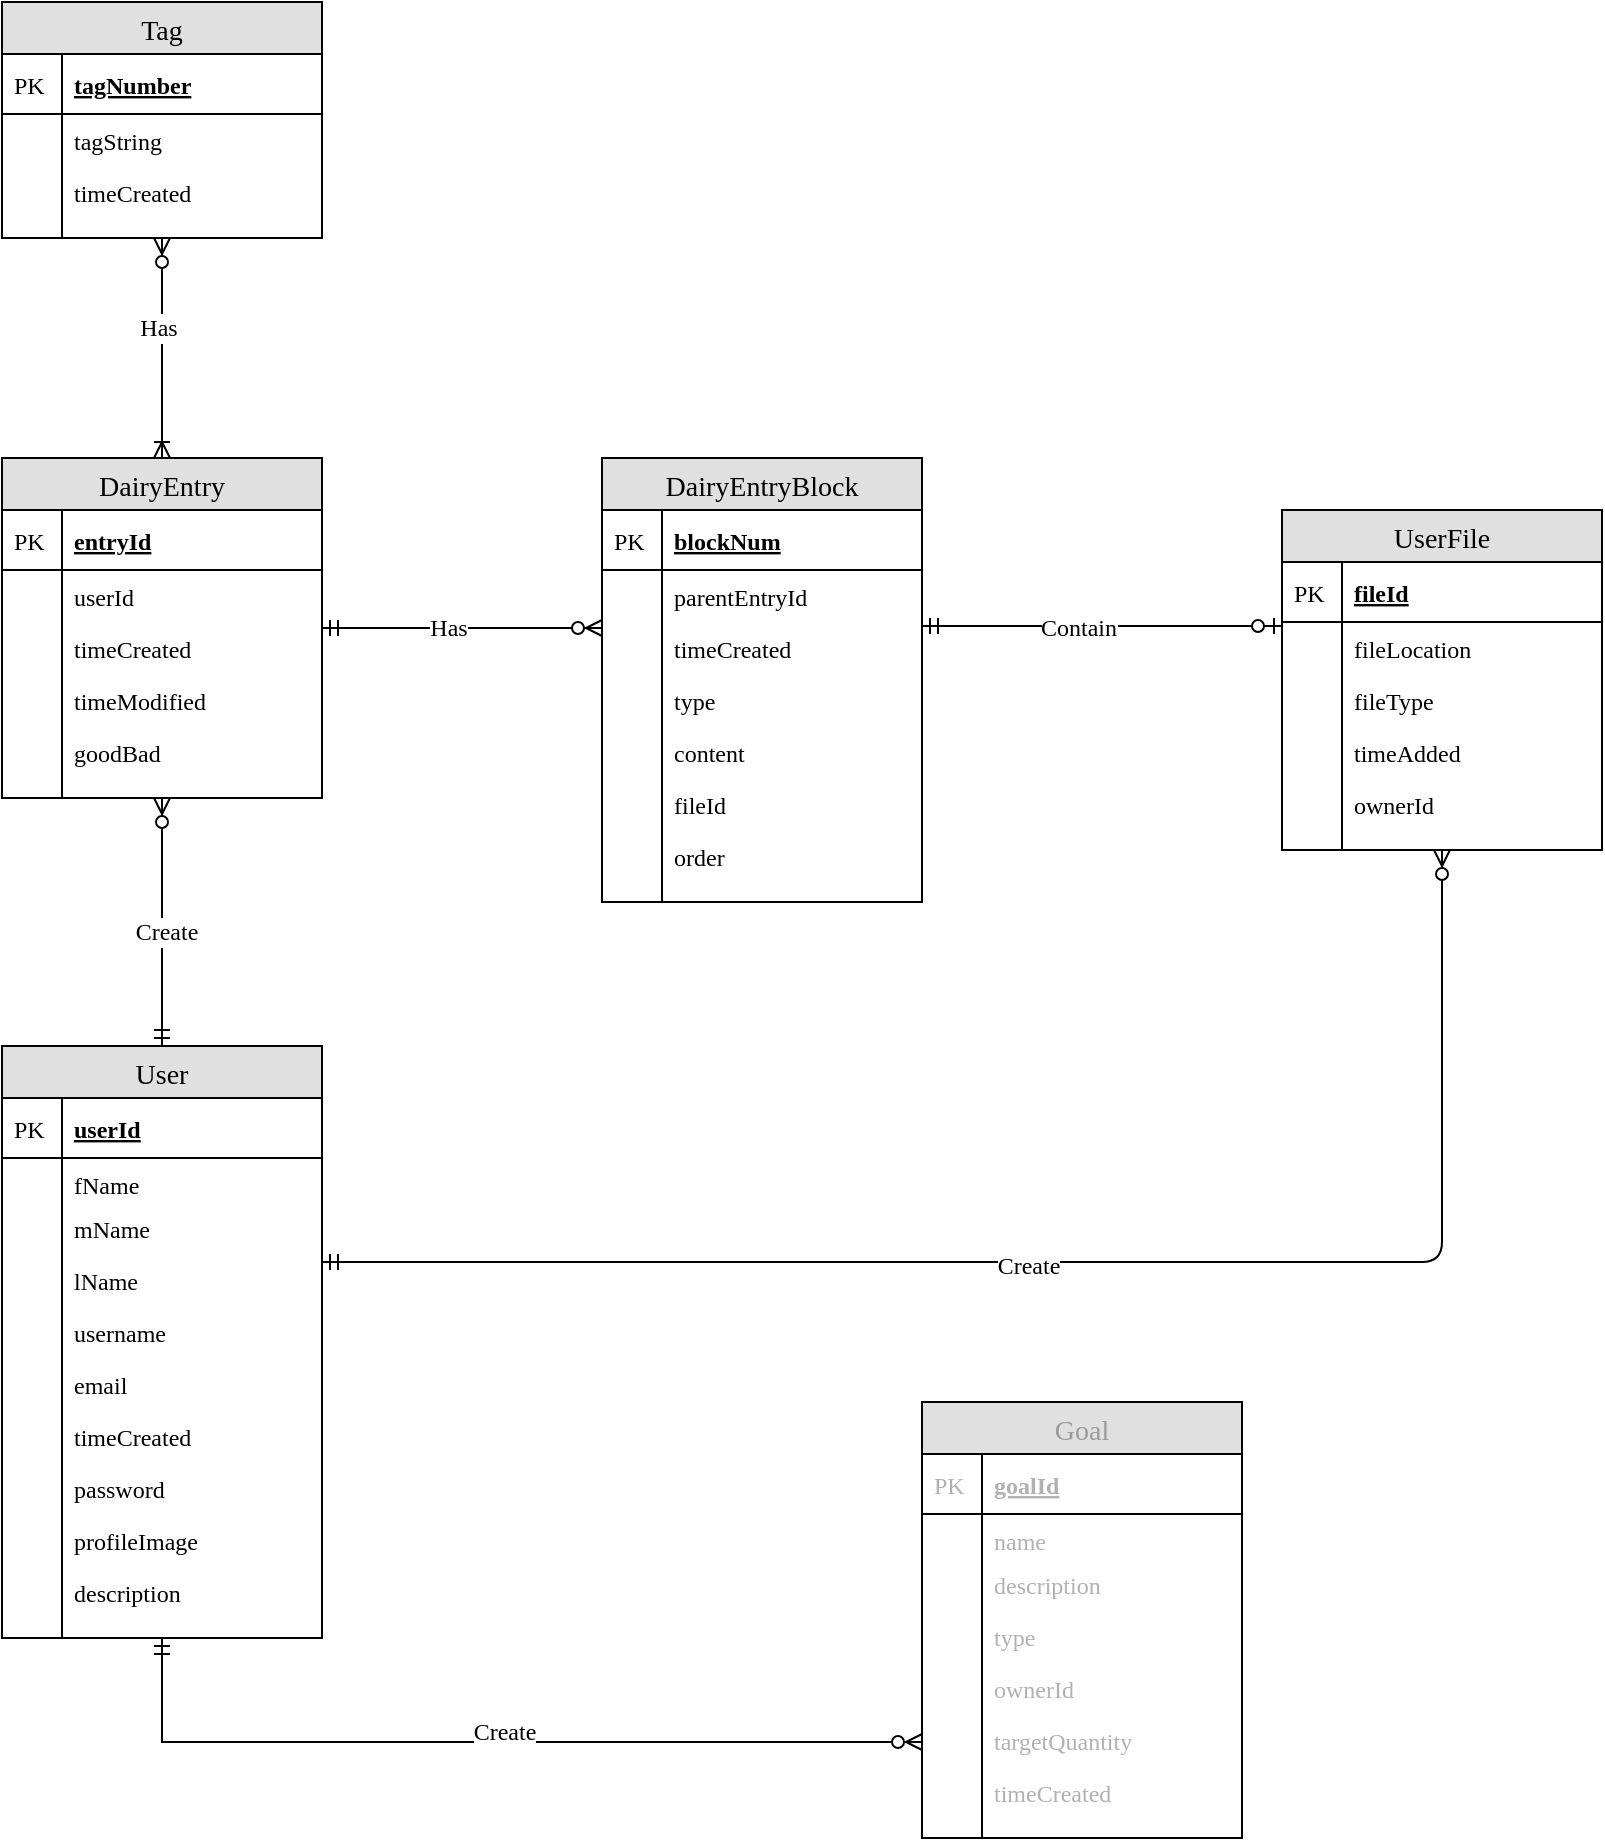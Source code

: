 <mxfile version="12.6.7" type="onedrive"><diagram id="XxHrKRsh5q3T4pMCnJu1" name="Page-1"><mxGraphModel dx="1422" dy="790" grid="1" gridSize="10" guides="1" tooltips="1" connect="1" arrows="1" fold="1" page="1" pageScale="1" pageWidth="850" pageHeight="1100" math="0" shadow="0" extFonts="Roboto Mono^https://fonts.googleapis.com/css?family=Roboto+Mono"><root><mxCell id="0"/><mxCell id="1" parent="0"/><mxCell id="LKat0oh9A8uBCTkinZnb-1" value="DairyEntryBlock" style="swimlane;fontStyle=0;childLayout=stackLayout;horizontal=1;startSize=26;fillColor=#e0e0e0;horizontalStack=0;resizeParent=1;resizeParentMax=0;resizeLast=0;collapsible=1;marginBottom=0;swimlaneFillColor=#ffffff;align=center;fontSize=14;fontFamily=Roboto Mono;" parent="1" vertex="1"><mxGeometry x="600" y="278" width="160" height="222" as="geometry"/></mxCell><mxCell id="LKat0oh9A8uBCTkinZnb-2" value="blockNum" style="shape=partialRectangle;top=0;left=0;right=0;bottom=1;align=left;verticalAlign=middle;fillColor=none;spacingLeft=34;spacingRight=4;overflow=hidden;rotatable=0;points=[[0,0.5],[1,0.5]];portConstraint=eastwest;dropTarget=0;fontStyle=5;fontSize=12;fontFamily=Roboto Mono;" parent="LKat0oh9A8uBCTkinZnb-1" vertex="1"><mxGeometry y="26" width="160" height="30" as="geometry"/></mxCell><mxCell id="LKat0oh9A8uBCTkinZnb-3" value="PK" style="shape=partialRectangle;top=0;left=0;bottom=0;fillColor=none;align=left;verticalAlign=middle;spacingLeft=4;spacingRight=4;overflow=hidden;rotatable=0;points=[];portConstraint=eastwest;part=1;fontSize=12;fontFamily=Roboto Mono;" parent="LKat0oh9A8uBCTkinZnb-2" vertex="1" connectable="0"><mxGeometry width="30" height="30" as="geometry"/></mxCell><mxCell id="LKat0oh9A8uBCTkinZnb-139" value="parentEntryId" style="shape=partialRectangle;top=0;left=0;right=0;bottom=0;align=left;verticalAlign=top;fillColor=none;spacingLeft=34;spacingRight=4;overflow=hidden;rotatable=0;points=[[0,0.5],[1,0.5]];portConstraint=eastwest;dropTarget=0;fontSize=12;fontFamily=Roboto Mono;" parent="LKat0oh9A8uBCTkinZnb-1" vertex="1"><mxGeometry y="56" width="160" height="26" as="geometry"/></mxCell><mxCell id="LKat0oh9A8uBCTkinZnb-140" value="" style="shape=partialRectangle;top=0;left=0;bottom=0;fillColor=none;align=left;verticalAlign=top;spacingLeft=4;spacingRight=4;overflow=hidden;rotatable=0;points=[];portConstraint=eastwest;part=1;fontSize=12;fontFamily=Roboto Mono;" parent="LKat0oh9A8uBCTkinZnb-139" vertex="1" connectable="0"><mxGeometry width="30" height="26" as="geometry"/></mxCell><mxCell id="LKat0oh9A8uBCTkinZnb-6" value="timeCreated" style="shape=partialRectangle;top=0;left=0;right=0;bottom=0;align=left;verticalAlign=top;fillColor=none;spacingLeft=34;spacingRight=4;overflow=hidden;rotatable=0;points=[[0,0.5],[1,0.5]];portConstraint=eastwest;dropTarget=0;fontSize=12;fontFamily=Roboto Mono;" parent="LKat0oh9A8uBCTkinZnb-1" vertex="1"><mxGeometry y="82" width="160" height="26" as="geometry"/></mxCell><mxCell id="LKat0oh9A8uBCTkinZnb-7" value="" style="shape=partialRectangle;top=0;left=0;bottom=0;fillColor=none;align=left;verticalAlign=top;spacingLeft=4;spacingRight=4;overflow=hidden;rotatable=0;points=[];portConstraint=eastwest;part=1;fontSize=12;fontFamily=Roboto Mono;" parent="LKat0oh9A8uBCTkinZnb-6" vertex="1" connectable="0"><mxGeometry width="30" height="26" as="geometry"/></mxCell><mxCell id="LKat0oh9A8uBCTkinZnb-8" value="type" style="shape=partialRectangle;top=0;left=0;right=0;bottom=0;align=left;verticalAlign=top;fillColor=none;spacingLeft=34;spacingRight=4;overflow=hidden;rotatable=0;points=[[0,0.5],[1,0.5]];portConstraint=eastwest;dropTarget=0;fontSize=12;fontFamily=Roboto Mono;" parent="LKat0oh9A8uBCTkinZnb-1" vertex="1"><mxGeometry y="108" width="160" height="26" as="geometry"/></mxCell><mxCell id="LKat0oh9A8uBCTkinZnb-9" value="" style="shape=partialRectangle;top=0;left=0;bottom=0;fillColor=none;align=left;verticalAlign=top;spacingLeft=4;spacingRight=4;overflow=hidden;rotatable=0;points=[];portConstraint=eastwest;part=1;fontSize=12;fontFamily=Roboto Mono;" parent="LKat0oh9A8uBCTkinZnb-8" vertex="1" connectable="0"><mxGeometry width="30" height="26" as="geometry"/></mxCell><mxCell id="LKat0oh9A8uBCTkinZnb-12" value="content" style="shape=partialRectangle;top=0;left=0;right=0;bottom=0;align=left;verticalAlign=top;fillColor=none;spacingLeft=34;spacingRight=4;overflow=hidden;rotatable=0;points=[[0,0.5],[1,0.5]];portConstraint=eastwest;dropTarget=0;fontSize=12;fontFamily=Roboto Mono;" parent="LKat0oh9A8uBCTkinZnb-1" vertex="1"><mxGeometry y="134" width="160" height="26" as="geometry"/></mxCell><mxCell id="LKat0oh9A8uBCTkinZnb-13" value="" style="shape=partialRectangle;top=0;left=0;bottom=0;fillColor=none;align=left;verticalAlign=top;spacingLeft=4;spacingRight=4;overflow=hidden;rotatable=0;points=[];portConstraint=eastwest;part=1;fontSize=12;fontFamily=Roboto Mono;" parent="LKat0oh9A8uBCTkinZnb-12" vertex="1" connectable="0"><mxGeometry width="30" height="26" as="geometry"/></mxCell><mxCell id="LKat0oh9A8uBCTkinZnb-141" value="fileId" style="shape=partialRectangle;top=0;left=0;right=0;bottom=0;align=left;verticalAlign=top;fillColor=none;spacingLeft=34;spacingRight=4;overflow=hidden;rotatable=0;points=[[0,0.5],[1,0.5]];portConstraint=eastwest;dropTarget=0;fontSize=12;fontFamily=Roboto Mono;" parent="LKat0oh9A8uBCTkinZnb-1" vertex="1"><mxGeometry y="160" width="160" height="26" as="geometry"/></mxCell><mxCell id="LKat0oh9A8uBCTkinZnb-142" value="" style="shape=partialRectangle;top=0;left=0;bottom=0;fillColor=none;align=left;verticalAlign=top;spacingLeft=4;spacingRight=4;overflow=hidden;rotatable=0;points=[];portConstraint=eastwest;part=1;fontSize=12;fontFamily=Roboto Mono;" parent="LKat0oh9A8uBCTkinZnb-141" vertex="1" connectable="0"><mxGeometry width="30" height="26" as="geometry"/></mxCell><mxCell id="LKat0oh9A8uBCTkinZnb-35" value="order" style="shape=partialRectangle;top=0;left=0;right=0;bottom=0;align=left;verticalAlign=top;fillColor=none;spacingLeft=34;spacingRight=4;overflow=hidden;rotatable=0;points=[[0,0.5],[1,0.5]];portConstraint=eastwest;dropTarget=0;fontSize=12;fontFamily=Roboto Mono;" parent="LKat0oh9A8uBCTkinZnb-1" vertex="1"><mxGeometry y="186" width="160" height="26" as="geometry"/></mxCell><mxCell id="LKat0oh9A8uBCTkinZnb-36" value="" style="shape=partialRectangle;top=0;left=0;bottom=0;fillColor=none;align=left;verticalAlign=top;spacingLeft=4;spacingRight=4;overflow=hidden;rotatable=0;points=[];portConstraint=eastwest;part=1;fontSize=12;fontFamily=Roboto Mono;" parent="LKat0oh9A8uBCTkinZnb-35" vertex="1" connectable="0"><mxGeometry width="30" height="26" as="geometry"/></mxCell><mxCell id="LKat0oh9A8uBCTkinZnb-10" value="" style="shape=partialRectangle;top=0;left=0;right=0;bottom=0;align=left;verticalAlign=top;fillColor=none;spacingLeft=34;spacingRight=4;overflow=hidden;rotatable=0;points=[[0,0.5],[1,0.5]];portConstraint=eastwest;dropTarget=0;fontSize=12;fontFamily=Roboto Mono;" parent="LKat0oh9A8uBCTkinZnb-1" vertex="1"><mxGeometry y="212" width="160" height="10" as="geometry"/></mxCell><mxCell id="LKat0oh9A8uBCTkinZnb-11" value="" style="shape=partialRectangle;top=0;left=0;bottom=0;fillColor=none;align=left;verticalAlign=top;spacingLeft=4;spacingRight=4;overflow=hidden;rotatable=0;points=[];portConstraint=eastwest;part=1;fontSize=12;fontFamily=Roboto Mono;" parent="LKat0oh9A8uBCTkinZnb-10" vertex="1" connectable="0"><mxGeometry width="30" height="10" as="geometry"/></mxCell><mxCell id="LKat0oh9A8uBCTkinZnb-60" style="edgeStyle=orthogonalEdgeStyle;rounded=1;orthogonalLoop=1;jettySize=auto;html=1;startArrow=ERzeroToMany;startFill=1;endArrow=ERmandOne;endFill=0;fontFamily=Roboto Mono;" parent="1" source="LKat0oh9A8uBCTkinZnb-1" target="LKat0oh9A8uBCTkinZnb-16" edge="1"><mxGeometry relative="1" as="geometry"><Array as="points"><mxPoint x="570" y="363"/><mxPoint x="570" y="363"/></Array></mxGeometry></mxCell><mxCell id="LKat0oh9A8uBCTkinZnb-92" value="Has" style="text;html=1;align=center;verticalAlign=middle;resizable=0;points=[];labelBackgroundColor=#ffffff;fontFamily=Roboto Mono;" parent="LKat0oh9A8uBCTkinZnb-60" vertex="1" connectable="0"><mxGeometry x="0.108" relative="1" as="geometry"><mxPoint as="offset"/></mxGeometry></mxCell><mxCell id="LKat0oh9A8uBCTkinZnb-16" value="DairyEntry" style="swimlane;fontStyle=0;childLayout=stackLayout;horizontal=1;startSize=26;fillColor=#e0e0e0;horizontalStack=0;resizeParent=1;resizeParentMax=0;resizeLast=0;collapsible=1;marginBottom=0;swimlaneFillColor=#ffffff;align=center;fontSize=14;fontFamily=Roboto Mono;" parent="1" vertex="1"><mxGeometry x="300" y="278" width="160" height="170" as="geometry"/></mxCell><mxCell id="LKat0oh9A8uBCTkinZnb-17" value="entryId" style="shape=partialRectangle;top=0;left=0;right=0;bottom=1;align=left;verticalAlign=middle;fillColor=none;spacingLeft=34;spacingRight=4;overflow=hidden;rotatable=0;points=[[0,0.5],[1,0.5]];portConstraint=eastwest;dropTarget=0;fontStyle=5;fontSize=12;fontFamily=Roboto Mono;" parent="LKat0oh9A8uBCTkinZnb-16" vertex="1"><mxGeometry y="26" width="160" height="30" as="geometry"/></mxCell><mxCell id="LKat0oh9A8uBCTkinZnb-18" value="PK" style="shape=partialRectangle;top=0;left=0;bottom=0;fillColor=none;align=left;verticalAlign=middle;spacingLeft=4;spacingRight=4;overflow=hidden;rotatable=0;points=[];portConstraint=eastwest;part=1;fontSize=12;fontFamily=Roboto Mono;" parent="LKat0oh9A8uBCTkinZnb-17" vertex="1" connectable="0"><mxGeometry width="30" height="30" as="geometry"/></mxCell><mxCell id="LKat0oh9A8uBCTkinZnb-19" value="userId" style="shape=partialRectangle;top=0;left=0;right=0;bottom=0;align=left;verticalAlign=top;fillColor=none;spacingLeft=34;spacingRight=4;overflow=hidden;rotatable=0;points=[[0,0.5],[1,0.5]];portConstraint=eastwest;dropTarget=0;fontSize=12;fontFamily=Roboto Mono;" parent="LKat0oh9A8uBCTkinZnb-16" vertex="1"><mxGeometry y="56" width="160" height="26" as="geometry"/></mxCell><mxCell id="LKat0oh9A8uBCTkinZnb-20" value="" style="shape=partialRectangle;top=0;left=0;bottom=0;fillColor=none;align=left;verticalAlign=top;spacingLeft=4;spacingRight=4;overflow=hidden;rotatable=0;points=[];portConstraint=eastwest;part=1;fontSize=12;fontFamily=Roboto Mono;" parent="LKat0oh9A8uBCTkinZnb-19" vertex="1" connectable="0"><mxGeometry width="30" height="26" as="geometry"/></mxCell><mxCell id="LKat0oh9A8uBCTkinZnb-21" value="timeCreated" style="shape=partialRectangle;top=0;left=0;right=0;bottom=0;align=left;verticalAlign=top;fillColor=none;spacingLeft=34;spacingRight=4;overflow=hidden;rotatable=0;points=[[0,0.5],[1,0.5]];portConstraint=eastwest;dropTarget=0;fontSize=12;fontFamily=Roboto Mono;" parent="LKat0oh9A8uBCTkinZnb-16" vertex="1"><mxGeometry y="82" width="160" height="26" as="geometry"/></mxCell><mxCell id="LKat0oh9A8uBCTkinZnb-22" value="" style="shape=partialRectangle;top=0;left=0;bottom=0;fillColor=none;align=left;verticalAlign=top;spacingLeft=4;spacingRight=4;overflow=hidden;rotatable=0;points=[];portConstraint=eastwest;part=1;fontSize=12;fontFamily=Roboto Mono;" parent="LKat0oh9A8uBCTkinZnb-21" vertex="1" connectable="0"><mxGeometry width="30" height="26" as="geometry"/></mxCell><mxCell id="LKat0oh9A8uBCTkinZnb-23" value="timeModified" style="shape=partialRectangle;top=0;left=0;right=0;bottom=0;align=left;verticalAlign=top;fillColor=none;spacingLeft=34;spacingRight=4;overflow=hidden;rotatable=0;points=[[0,0.5],[1,0.5]];portConstraint=eastwest;dropTarget=0;fontSize=12;fontFamily=Roboto Mono;" parent="LKat0oh9A8uBCTkinZnb-16" vertex="1"><mxGeometry y="108" width="160" height="26" as="geometry"/></mxCell><mxCell id="LKat0oh9A8uBCTkinZnb-24" value="" style="shape=partialRectangle;top=0;left=0;bottom=0;fillColor=none;align=left;verticalAlign=top;spacingLeft=4;spacingRight=4;overflow=hidden;rotatable=0;points=[];portConstraint=eastwest;part=1;fontSize=12;fontFamily=Roboto Mono;" parent="LKat0oh9A8uBCTkinZnb-23" vertex="1" connectable="0"><mxGeometry width="30" height="26" as="geometry"/></mxCell><mxCell id="LKat0oh9A8uBCTkinZnb-25" value="goodBad" style="shape=partialRectangle;top=0;left=0;right=0;bottom=0;align=left;verticalAlign=top;fillColor=none;spacingLeft=34;spacingRight=4;overflow=hidden;rotatable=0;points=[[0,0.5],[1,0.5]];portConstraint=eastwest;dropTarget=0;fontSize=12;fontFamily=Roboto Mono;" parent="LKat0oh9A8uBCTkinZnb-16" vertex="1"><mxGeometry y="134" width="160" height="26" as="geometry"/></mxCell><mxCell id="LKat0oh9A8uBCTkinZnb-26" value="" style="shape=partialRectangle;top=0;left=0;bottom=0;fillColor=none;align=left;verticalAlign=top;spacingLeft=4;spacingRight=4;overflow=hidden;rotatable=0;points=[];portConstraint=eastwest;part=1;fontSize=12;fontFamily=Roboto Mono;" parent="LKat0oh9A8uBCTkinZnb-25" vertex="1" connectable="0"><mxGeometry width="30" height="26" as="geometry"/></mxCell><mxCell id="LKat0oh9A8uBCTkinZnb-27" value="" style="shape=partialRectangle;top=0;left=0;right=0;bottom=0;align=left;verticalAlign=top;fillColor=none;spacingLeft=34;spacingRight=4;overflow=hidden;rotatable=0;points=[[0,0.5],[1,0.5]];portConstraint=eastwest;dropTarget=0;fontSize=12;fontFamily=Roboto Mono;" parent="LKat0oh9A8uBCTkinZnb-16" vertex="1"><mxGeometry y="160" width="160" height="10" as="geometry"/></mxCell><mxCell id="LKat0oh9A8uBCTkinZnb-28" value="" style="shape=partialRectangle;top=0;left=0;bottom=0;fillColor=none;align=left;verticalAlign=top;spacingLeft=4;spacingRight=4;overflow=hidden;rotatable=0;points=[];portConstraint=eastwest;part=1;fontSize=12;fontFamily=Roboto Mono;" parent="LKat0oh9A8uBCTkinZnb-27" vertex="1" connectable="0"><mxGeometry width="30" height="10" as="geometry"/></mxCell><mxCell id="LKat0oh9A8uBCTkinZnb-58" style="edgeStyle=orthogonalEdgeStyle;rounded=1;orthogonalLoop=1;jettySize=auto;html=1;endArrow=ERmandOne;endFill=0;startArrow=ERzeroToMany;startFill=1;fontFamily=Roboto Mono;" parent="1" source="LKat0oh9A8uBCTkinZnb-16" target="LKat0oh9A8uBCTkinZnb-37" edge="1"><mxGeometry relative="1" as="geometry"/></mxCell><mxCell id="LKat0oh9A8uBCTkinZnb-59" value="Create" style="text;html=1;align=center;verticalAlign=middle;resizable=0;points=[];labelBackgroundColor=#ffffff;fontFamily=Roboto Mono;" parent="LKat0oh9A8uBCTkinZnb-58" vertex="1" connectable="0"><mxGeometry x="0.078" y="2" relative="1" as="geometry"><mxPoint as="offset"/></mxGeometry></mxCell><mxCell id="_gldyCDWxg505vzz1AsS-24" style="edgeStyle=orthogonalEdgeStyle;rounded=0;orthogonalLoop=1;jettySize=auto;html=1;fontFamily=Roboto Mono;endArrow=ERzeroToMany;endFill=1;startArrow=ERmandOne;startFill=0;textOpacity=30;" edge="1" parent="1" source="LKat0oh9A8uBCTkinZnb-37" target="_gldyCDWxg505vzz1AsS-1"><mxGeometry relative="1" as="geometry"><Array as="points"><mxPoint x="380" y="920"/></Array></mxGeometry></mxCell><mxCell id="_gldyCDWxg505vzz1AsS-25" value="Create" style="text;html=1;align=center;verticalAlign=middle;resizable=0;points=[];labelBackgroundColor=#ffffff;fontFamily=Roboto Mono;" vertex="1" connectable="0" parent="_gldyCDWxg505vzz1AsS-24"><mxGeometry x="0.032" y="5" relative="1" as="geometry"><mxPoint as="offset"/></mxGeometry></mxCell><mxCell id="LKat0oh9A8uBCTkinZnb-37" value="User" style="swimlane;fontStyle=0;childLayout=stackLayout;horizontal=1;startSize=26;fillColor=#e0e0e0;horizontalStack=0;resizeParent=1;resizeParentMax=0;resizeLast=0;collapsible=1;marginBottom=0;swimlaneFillColor=#ffffff;align=center;fontSize=14;fontFamily=Roboto Mono;" parent="1" vertex="1"><mxGeometry x="300" y="572" width="160" height="296" as="geometry"/></mxCell><mxCell id="LKat0oh9A8uBCTkinZnb-38" value="userId" style="shape=partialRectangle;top=0;left=0;right=0;bottom=1;align=left;verticalAlign=middle;fillColor=none;spacingLeft=34;spacingRight=4;overflow=hidden;rotatable=0;points=[[0,0.5],[1,0.5]];portConstraint=eastwest;dropTarget=0;fontStyle=5;fontSize=12;fontFamily=Roboto Mono;" parent="LKat0oh9A8uBCTkinZnb-37" vertex="1"><mxGeometry y="26" width="160" height="30" as="geometry"/></mxCell><mxCell id="LKat0oh9A8uBCTkinZnb-39" value="PK" style="shape=partialRectangle;top=0;left=0;bottom=0;fillColor=none;align=left;verticalAlign=middle;spacingLeft=4;spacingRight=4;overflow=hidden;rotatable=0;points=[];portConstraint=eastwest;part=1;fontSize=12;fontFamily=Roboto Mono;" parent="LKat0oh9A8uBCTkinZnb-38" vertex="1" connectable="0"><mxGeometry width="30" height="30" as="geometry"/></mxCell><mxCell id="LKat0oh9A8uBCTkinZnb-40" value="fName" style="shape=partialRectangle;top=0;left=0;right=0;bottom=0;align=left;verticalAlign=top;fillColor=none;spacingLeft=34;spacingRight=4;overflow=hidden;rotatable=0;points=[[0,0.5],[1,0.5]];portConstraint=eastwest;dropTarget=0;fontSize=12;fontFamily=Roboto Mono;" parent="LKat0oh9A8uBCTkinZnb-37" vertex="1"><mxGeometry y="56" width="160" height="22" as="geometry"/></mxCell><mxCell id="LKat0oh9A8uBCTkinZnb-41" value="" style="shape=partialRectangle;top=0;left=0;bottom=0;fillColor=none;align=left;verticalAlign=top;spacingLeft=4;spacingRight=4;overflow=hidden;rotatable=0;points=[];portConstraint=eastwest;part=1;fontSize=12;fontFamily=Roboto Mono;" parent="LKat0oh9A8uBCTkinZnb-40" vertex="1" connectable="0"><mxGeometry width="30" height="22" as="geometry"/></mxCell><mxCell id="LKat0oh9A8uBCTkinZnb-42" value="mName" style="shape=partialRectangle;top=0;left=0;right=0;bottom=0;align=left;verticalAlign=top;fillColor=none;spacingLeft=34;spacingRight=4;overflow=hidden;rotatable=0;points=[[0,0.5],[1,0.5]];portConstraint=eastwest;dropTarget=0;fontSize=12;fontFamily=Roboto Mono;" parent="LKat0oh9A8uBCTkinZnb-37" vertex="1"><mxGeometry y="78" width="160" height="26" as="geometry"/></mxCell><mxCell id="LKat0oh9A8uBCTkinZnb-43" value="" style="shape=partialRectangle;top=0;left=0;bottom=0;fillColor=none;align=left;verticalAlign=top;spacingLeft=4;spacingRight=4;overflow=hidden;rotatable=0;points=[];portConstraint=eastwest;part=1;fontSize=12;fontFamily=Roboto Mono;" parent="LKat0oh9A8uBCTkinZnb-42" vertex="1" connectable="0"><mxGeometry width="30" height="26" as="geometry"/></mxCell><mxCell id="LKat0oh9A8uBCTkinZnb-44" value="lName" style="shape=partialRectangle;top=0;left=0;right=0;bottom=0;align=left;verticalAlign=top;fillColor=none;spacingLeft=34;spacingRight=4;overflow=hidden;rotatable=0;points=[[0,0.5],[1,0.5]];portConstraint=eastwest;dropTarget=0;fontSize=12;fontFamily=Roboto Mono;" parent="LKat0oh9A8uBCTkinZnb-37" vertex="1"><mxGeometry y="104" width="160" height="26" as="geometry"/></mxCell><mxCell id="LKat0oh9A8uBCTkinZnb-45" value="" style="shape=partialRectangle;top=0;left=0;bottom=0;fillColor=none;align=left;verticalAlign=top;spacingLeft=4;spacingRight=4;overflow=hidden;rotatable=0;points=[];portConstraint=eastwest;part=1;fontSize=12;fontFamily=Roboto Mono;" parent="LKat0oh9A8uBCTkinZnb-44" vertex="1" connectable="0"><mxGeometry width="30" height="26" as="geometry"/></mxCell><mxCell id="LKat0oh9A8uBCTkinZnb-133" value="username" style="shape=partialRectangle;top=0;left=0;right=0;bottom=0;align=left;verticalAlign=top;fillColor=none;spacingLeft=34;spacingRight=4;overflow=hidden;rotatable=0;points=[[0,0.5],[1,0.5]];portConstraint=eastwest;dropTarget=0;fontSize=12;fontFamily=Roboto Mono;" parent="LKat0oh9A8uBCTkinZnb-37" vertex="1"><mxGeometry y="130" width="160" height="26" as="geometry"/></mxCell><mxCell id="LKat0oh9A8uBCTkinZnb-134" value="" style="shape=partialRectangle;top=0;left=0;bottom=0;fillColor=none;align=left;verticalAlign=top;spacingLeft=4;spacingRight=4;overflow=hidden;rotatable=0;points=[];portConstraint=eastwest;part=1;fontSize=12;fontFamily=Roboto Mono;" parent="LKat0oh9A8uBCTkinZnb-133" vertex="1" connectable="0"><mxGeometry width="30" height="26" as="geometry"/></mxCell><mxCell id="LKat0oh9A8uBCTkinZnb-97" value="email" style="shape=partialRectangle;top=0;left=0;right=0;bottom=0;align=left;verticalAlign=top;fillColor=none;spacingLeft=34;spacingRight=4;overflow=hidden;rotatable=0;points=[[0,0.5],[1,0.5]];portConstraint=eastwest;dropTarget=0;fontSize=12;fontFamily=Roboto Mono;" parent="LKat0oh9A8uBCTkinZnb-37" vertex="1"><mxGeometry y="156" width="160" height="26" as="geometry"/></mxCell><mxCell id="LKat0oh9A8uBCTkinZnb-98" value="" style="shape=partialRectangle;top=0;left=0;bottom=0;fillColor=none;align=left;verticalAlign=top;spacingLeft=4;spacingRight=4;overflow=hidden;rotatable=0;points=[];portConstraint=eastwest;part=1;fontSize=12;fontFamily=Roboto Mono;" parent="LKat0oh9A8uBCTkinZnb-97" vertex="1" connectable="0"><mxGeometry width="30" height="26" as="geometry"/></mxCell><mxCell id="LKat0oh9A8uBCTkinZnb-50" value="timeCreated" style="shape=partialRectangle;top=0;left=0;right=0;bottom=0;align=left;verticalAlign=top;fillColor=none;spacingLeft=34;spacingRight=4;overflow=hidden;rotatable=0;points=[[0,0.5],[1,0.5]];portConstraint=eastwest;dropTarget=0;fontSize=12;fontFamily=Roboto Mono;" parent="LKat0oh9A8uBCTkinZnb-37" vertex="1"><mxGeometry y="182" width="160" height="26" as="geometry"/></mxCell><mxCell id="LKat0oh9A8uBCTkinZnb-51" value="" style="shape=partialRectangle;top=0;left=0;bottom=0;fillColor=none;align=left;verticalAlign=top;spacingLeft=4;spacingRight=4;overflow=hidden;rotatable=0;points=[];portConstraint=eastwest;part=1;fontSize=12;fontFamily=Roboto Mono;" parent="LKat0oh9A8uBCTkinZnb-50" vertex="1" connectable="0"><mxGeometry width="30" height="26" as="geometry"/></mxCell><mxCell id="LKat0oh9A8uBCTkinZnb-52" value="password" style="shape=partialRectangle;top=0;left=0;right=0;bottom=0;align=left;verticalAlign=top;fillColor=none;spacingLeft=34;spacingRight=4;overflow=hidden;rotatable=0;points=[[0,0.5],[1,0.5]];portConstraint=eastwest;dropTarget=0;fontSize=12;fontFamily=Roboto Mono;" parent="LKat0oh9A8uBCTkinZnb-37" vertex="1"><mxGeometry y="208" width="160" height="26" as="geometry"/></mxCell><mxCell id="LKat0oh9A8uBCTkinZnb-53" value="" style="shape=partialRectangle;top=0;left=0;bottom=0;fillColor=none;align=left;verticalAlign=top;spacingLeft=4;spacingRight=4;overflow=hidden;rotatable=0;points=[];portConstraint=eastwest;part=1;fontSize=12;fontFamily=Roboto Mono;" parent="LKat0oh9A8uBCTkinZnb-52" vertex="1" connectable="0"><mxGeometry width="30" height="26" as="geometry"/></mxCell><mxCell id="LKat0oh9A8uBCTkinZnb-54" value="profileImage" style="shape=partialRectangle;top=0;left=0;right=0;bottom=0;align=left;verticalAlign=top;fillColor=none;spacingLeft=34;spacingRight=4;overflow=hidden;rotatable=0;points=[[0,0.5],[1,0.5]];portConstraint=eastwest;dropTarget=0;fontSize=12;fontFamily=Roboto Mono;" parent="LKat0oh9A8uBCTkinZnb-37" vertex="1"><mxGeometry y="234" width="160" height="26" as="geometry"/></mxCell><mxCell id="LKat0oh9A8uBCTkinZnb-55" value="" style="shape=partialRectangle;top=0;left=0;bottom=0;fillColor=none;align=left;verticalAlign=top;spacingLeft=4;spacingRight=4;overflow=hidden;rotatable=0;points=[];portConstraint=eastwest;part=1;fontSize=12;fontFamily=Roboto Mono;" parent="LKat0oh9A8uBCTkinZnb-54" vertex="1" connectable="0"><mxGeometry width="30" height="26" as="geometry"/></mxCell><mxCell id="LKat0oh9A8uBCTkinZnb-56" value="description" style="shape=partialRectangle;top=0;left=0;right=0;bottom=0;align=left;verticalAlign=top;fillColor=none;spacingLeft=34;spacingRight=4;overflow=hidden;rotatable=0;points=[[0,0.5],[1,0.5]];portConstraint=eastwest;dropTarget=0;fontSize=12;fontFamily=Roboto Mono;" parent="LKat0oh9A8uBCTkinZnb-37" vertex="1"><mxGeometry y="260" width="160" height="26" as="geometry"/></mxCell><mxCell id="LKat0oh9A8uBCTkinZnb-57" value="" style="shape=partialRectangle;top=0;left=0;bottom=0;fillColor=none;align=left;verticalAlign=top;spacingLeft=4;spacingRight=4;overflow=hidden;rotatable=0;points=[];portConstraint=eastwest;part=1;fontSize=12;fontFamily=Roboto Mono;" parent="LKat0oh9A8uBCTkinZnb-56" vertex="1" connectable="0"><mxGeometry width="30" height="26" as="geometry"/></mxCell><mxCell id="LKat0oh9A8uBCTkinZnb-48" value="" style="shape=partialRectangle;top=0;left=0;right=0;bottom=0;align=left;verticalAlign=top;fillColor=none;spacingLeft=34;spacingRight=4;overflow=hidden;rotatable=0;points=[[0,0.5],[1,0.5]];portConstraint=eastwest;dropTarget=0;fontSize=12;fontFamily=Roboto Mono;" parent="LKat0oh9A8uBCTkinZnb-37" vertex="1"><mxGeometry y="286" width="160" height="10" as="geometry"/></mxCell><mxCell id="LKat0oh9A8uBCTkinZnb-49" value="" style="shape=partialRectangle;top=0;left=0;bottom=0;fillColor=none;align=left;verticalAlign=top;spacingLeft=4;spacingRight=4;overflow=hidden;rotatable=0;points=[];portConstraint=eastwest;part=1;fontSize=12;fontFamily=Roboto Mono;" parent="LKat0oh9A8uBCTkinZnb-48" vertex="1" connectable="0"><mxGeometry width="30" height="10" as="geometry"/></mxCell><mxCell id="LKat0oh9A8uBCTkinZnb-61" value="UserFile" style="swimlane;fontStyle=0;childLayout=stackLayout;horizontal=1;startSize=26;fillColor=#e0e0e0;horizontalStack=0;resizeParent=1;resizeParentMax=0;resizeLast=0;collapsible=1;marginBottom=0;swimlaneFillColor=#ffffff;align=center;fontSize=14;fontFamily=Roboto Mono;" parent="1" vertex="1"><mxGeometry x="940" y="304" width="160" height="170" as="geometry"/></mxCell><mxCell id="LKat0oh9A8uBCTkinZnb-64" value="fileId" style="shape=partialRectangle;top=0;left=0;right=0;bottom=1;align=left;verticalAlign=middle;fillColor=none;spacingLeft=34;spacingRight=4;overflow=hidden;rotatable=0;points=[[0,0.5],[1,0.5]];portConstraint=eastwest;dropTarget=0;fontStyle=5;fontSize=12;fontFamily=Roboto Mono;" parent="LKat0oh9A8uBCTkinZnb-61" vertex="1"><mxGeometry y="26" width="160" height="30" as="geometry"/></mxCell><mxCell id="LKat0oh9A8uBCTkinZnb-65" value="PK" style="shape=partialRectangle;top=0;left=0;bottom=0;fillColor=none;align=left;verticalAlign=middle;spacingLeft=4;spacingRight=4;overflow=hidden;rotatable=0;points=[];portConstraint=eastwest;part=1;fontSize=12;fontFamily=Roboto Mono;" parent="LKat0oh9A8uBCTkinZnb-64" vertex="1" connectable="0"><mxGeometry width="30" height="30" as="geometry"/></mxCell><mxCell id="LKat0oh9A8uBCTkinZnb-66" value="fileLocation" style="shape=partialRectangle;top=0;left=0;right=0;bottom=0;align=left;verticalAlign=top;fillColor=none;spacingLeft=34;spacingRight=4;overflow=hidden;rotatable=0;points=[[0,0.5],[1,0.5]];portConstraint=eastwest;dropTarget=0;fontSize=12;fontFamily=Roboto Mono;" parent="LKat0oh9A8uBCTkinZnb-61" vertex="1"><mxGeometry y="56" width="160" height="26" as="geometry"/></mxCell><mxCell id="LKat0oh9A8uBCTkinZnb-67" value="" style="shape=partialRectangle;top=0;left=0;bottom=0;fillColor=none;align=left;verticalAlign=top;spacingLeft=4;spacingRight=4;overflow=hidden;rotatable=0;points=[];portConstraint=eastwest;part=1;fontSize=12;fontFamily=Roboto Mono;" parent="LKat0oh9A8uBCTkinZnb-66" vertex="1" connectable="0"><mxGeometry width="30" height="26" as="geometry"/></mxCell><mxCell id="LKat0oh9A8uBCTkinZnb-95" value="fileType" style="shape=partialRectangle;top=0;left=0;right=0;bottom=0;align=left;verticalAlign=top;fillColor=none;spacingLeft=34;spacingRight=4;overflow=hidden;rotatable=0;points=[[0,0.5],[1,0.5]];portConstraint=eastwest;dropTarget=0;fontSize=12;fontFamily=Roboto Mono;" parent="LKat0oh9A8uBCTkinZnb-61" vertex="1"><mxGeometry y="82" width="160" height="26" as="geometry"/></mxCell><mxCell id="LKat0oh9A8uBCTkinZnb-96" value="" style="shape=partialRectangle;top=0;left=0;bottom=0;fillColor=none;align=left;verticalAlign=top;spacingLeft=4;spacingRight=4;overflow=hidden;rotatable=0;points=[];portConstraint=eastwest;part=1;fontSize=12;fontFamily=Roboto Mono;" parent="LKat0oh9A8uBCTkinZnb-95" vertex="1" connectable="0"><mxGeometry width="30" height="26" as="geometry"/></mxCell><mxCell id="LKat0oh9A8uBCTkinZnb-72" value="timeAdded" style="shape=partialRectangle;top=0;left=0;right=0;bottom=0;align=left;verticalAlign=top;fillColor=none;spacingLeft=34;spacingRight=4;overflow=hidden;rotatable=0;points=[[0,0.5],[1,0.5]];portConstraint=eastwest;dropTarget=0;fontSize=12;fontFamily=Roboto Mono;" parent="LKat0oh9A8uBCTkinZnb-61" vertex="1"><mxGeometry y="108" width="160" height="26" as="geometry"/></mxCell><mxCell id="LKat0oh9A8uBCTkinZnb-73" value="" style="shape=partialRectangle;top=0;left=0;bottom=0;fillColor=none;align=left;verticalAlign=top;spacingLeft=4;spacingRight=4;overflow=hidden;rotatable=0;points=[];portConstraint=eastwest;part=1;fontSize=12;fontFamily=Roboto Mono;" parent="LKat0oh9A8uBCTkinZnb-72" vertex="1" connectable="0"><mxGeometry width="30" height="26" as="geometry"/></mxCell><mxCell id="LKat0oh9A8uBCTkinZnb-131" value="ownerId" style="shape=partialRectangle;top=0;left=0;right=0;bottom=0;align=left;verticalAlign=top;fillColor=none;spacingLeft=34;spacingRight=4;overflow=hidden;rotatable=0;points=[[0,0.5],[1,0.5]];portConstraint=eastwest;dropTarget=0;fontSize=12;fontFamily=Roboto Mono;" parent="LKat0oh9A8uBCTkinZnb-61" vertex="1"><mxGeometry y="134" width="160" height="26" as="geometry"/></mxCell><mxCell id="LKat0oh9A8uBCTkinZnb-132" value="" style="shape=partialRectangle;top=0;left=0;bottom=0;fillColor=none;align=left;verticalAlign=top;spacingLeft=4;spacingRight=4;overflow=hidden;rotatable=0;points=[];portConstraint=eastwest;part=1;fontSize=12;fontFamily=Roboto Mono;" parent="LKat0oh9A8uBCTkinZnb-131" vertex="1" connectable="0"><mxGeometry width="30" height="26" as="geometry"/></mxCell><mxCell id="LKat0oh9A8uBCTkinZnb-74" value="" style="shape=partialRectangle;top=0;left=0;right=0;bottom=0;align=left;verticalAlign=top;fillColor=none;spacingLeft=34;spacingRight=4;overflow=hidden;rotatable=0;points=[[0,0.5],[1,0.5]];portConstraint=eastwest;dropTarget=0;fontSize=12;fontFamily=Roboto Mono;" parent="LKat0oh9A8uBCTkinZnb-61" vertex="1"><mxGeometry y="160" width="160" height="10" as="geometry"/></mxCell><mxCell id="LKat0oh9A8uBCTkinZnb-75" value="" style="shape=partialRectangle;top=0;left=0;bottom=0;fillColor=none;align=left;verticalAlign=top;spacingLeft=4;spacingRight=4;overflow=hidden;rotatable=0;points=[];portConstraint=eastwest;part=1;fontSize=12;fontFamily=Roboto Mono;" parent="LKat0oh9A8uBCTkinZnb-74" vertex="1" connectable="0"><mxGeometry width="30" height="10" as="geometry"/></mxCell><mxCell id="LKat0oh9A8uBCTkinZnb-76" style="edgeStyle=orthogonalEdgeStyle;rounded=1;orthogonalLoop=1;jettySize=auto;html=1;startArrow=ERzeroToOne;startFill=1;endArrow=ERmandOne;endFill=0;fontFamily=Roboto Mono;" parent="1" source="LKat0oh9A8uBCTkinZnb-61" target="LKat0oh9A8uBCTkinZnb-1" edge="1"><mxGeometry relative="1" as="geometry"><mxPoint x="800.14" y="591.656" as="sourcePoint"/><mxPoint x="660.14" y="591.656" as="targetPoint"/><Array as="points"><mxPoint x="840" y="362"/><mxPoint x="840" y="362"/></Array></mxGeometry></mxCell><mxCell id="LKat0oh9A8uBCTkinZnb-93" value="Contain" style="text;html=1;align=center;verticalAlign=middle;resizable=0;points=[];labelBackgroundColor=#ffffff;fontFamily=Roboto Mono;" parent="LKat0oh9A8uBCTkinZnb-76" vertex="1" connectable="0"><mxGeometry x="0.131" y="1" relative="1" as="geometry"><mxPoint as="offset"/></mxGeometry></mxCell><mxCell id="LKat0oh9A8uBCTkinZnb-77" value="Tag" style="swimlane;fontStyle=0;childLayout=stackLayout;horizontal=1;startSize=26;fillColor=#e0e0e0;horizontalStack=0;resizeParent=1;resizeParentMax=0;resizeLast=0;collapsible=1;marginBottom=0;swimlaneFillColor=#ffffff;align=center;fontSize=14;fontFamily=Roboto Mono;" parent="1" vertex="1"><mxGeometry x="300" y="50" width="160" height="118" as="geometry"/></mxCell><mxCell id="LKat0oh9A8uBCTkinZnb-78" value="tagNumber" style="shape=partialRectangle;top=0;left=0;right=0;bottom=1;align=left;verticalAlign=middle;fillColor=none;spacingLeft=34;spacingRight=4;overflow=hidden;rotatable=0;points=[[0,0.5],[1,0.5]];portConstraint=eastwest;dropTarget=0;fontStyle=5;fontSize=12;fontFamily=Roboto Mono;" parent="LKat0oh9A8uBCTkinZnb-77" vertex="1"><mxGeometry y="26" width="160" height="30" as="geometry"/></mxCell><mxCell id="LKat0oh9A8uBCTkinZnb-79" value="PK" style="shape=partialRectangle;top=0;left=0;bottom=0;fillColor=none;align=left;verticalAlign=middle;spacingLeft=4;spacingRight=4;overflow=hidden;rotatable=0;points=[];portConstraint=eastwest;part=1;fontSize=12;fontFamily=Roboto Mono;" parent="LKat0oh9A8uBCTkinZnb-78" vertex="1" connectable="0"><mxGeometry width="30" height="30" as="geometry"/></mxCell><mxCell id="LKat0oh9A8uBCTkinZnb-137" value="tagString" style="shape=partialRectangle;top=0;left=0;right=0;bottom=0;align=left;verticalAlign=top;fillColor=none;spacingLeft=34;spacingRight=4;overflow=hidden;rotatable=0;points=[[0,0.5],[1,0.5]];portConstraint=eastwest;dropTarget=0;fontSize=12;fontFamily=Roboto Mono;" parent="LKat0oh9A8uBCTkinZnb-77" vertex="1"><mxGeometry y="56" width="160" height="26" as="geometry"/></mxCell><mxCell id="LKat0oh9A8uBCTkinZnb-138" value="" style="shape=partialRectangle;top=0;left=0;bottom=0;fillColor=none;align=left;verticalAlign=top;spacingLeft=4;spacingRight=4;overflow=hidden;rotatable=0;points=[];portConstraint=eastwest;part=1;fontSize=12;fontFamily=Roboto Mono;" parent="LKat0oh9A8uBCTkinZnb-137" vertex="1" connectable="0"><mxGeometry width="30" height="26" as="geometry"/></mxCell><mxCell id="LKat0oh9A8uBCTkinZnb-82" value="timeCreated" style="shape=partialRectangle;top=0;left=0;right=0;bottom=0;align=left;verticalAlign=top;fillColor=none;spacingLeft=34;spacingRight=4;overflow=hidden;rotatable=0;points=[[0,0.5],[1,0.5]];portConstraint=eastwest;dropTarget=0;fontSize=12;fontFamily=Roboto Mono;" parent="LKat0oh9A8uBCTkinZnb-77" vertex="1"><mxGeometry y="82" width="160" height="26" as="geometry"/></mxCell><mxCell id="LKat0oh9A8uBCTkinZnb-83" value="" style="shape=partialRectangle;top=0;left=0;bottom=0;fillColor=none;align=left;verticalAlign=top;spacingLeft=4;spacingRight=4;overflow=hidden;rotatable=0;points=[];portConstraint=eastwest;part=1;fontSize=12;fontFamily=Roboto Mono;" parent="LKat0oh9A8uBCTkinZnb-82" vertex="1" connectable="0"><mxGeometry width="30" height="26" as="geometry"/></mxCell><mxCell id="LKat0oh9A8uBCTkinZnb-88" value="" style="shape=partialRectangle;top=0;left=0;right=0;bottom=0;align=left;verticalAlign=top;fillColor=none;spacingLeft=34;spacingRight=4;overflow=hidden;rotatable=0;points=[[0,0.5],[1,0.5]];portConstraint=eastwest;dropTarget=0;fontSize=12;fontFamily=Roboto Mono;" parent="LKat0oh9A8uBCTkinZnb-77" vertex="1"><mxGeometry y="108" width="160" height="10" as="geometry"/></mxCell><mxCell id="LKat0oh9A8uBCTkinZnb-89" value="" style="shape=partialRectangle;top=0;left=0;bottom=0;fillColor=none;align=left;verticalAlign=top;spacingLeft=4;spacingRight=4;overflow=hidden;rotatable=0;points=[];portConstraint=eastwest;part=1;fontSize=12;fontFamily=Roboto Mono;" parent="LKat0oh9A8uBCTkinZnb-88" vertex="1" connectable="0"><mxGeometry width="30" height="10" as="geometry"/></mxCell><mxCell id="LKat0oh9A8uBCTkinZnb-90" style="edgeStyle=orthogonalEdgeStyle;rounded=1;orthogonalLoop=1;jettySize=auto;html=1;startArrow=ERzeroToMany;startFill=1;endArrow=ERoneToMany;endFill=0;fontFamily=Roboto Mono;" parent="1" source="LKat0oh9A8uBCTkinZnb-77" target="LKat0oh9A8uBCTkinZnb-16" edge="1"><mxGeometry relative="1" as="geometry"><mxPoint x="494.83" y="219.66" as="sourcePoint"/><mxPoint x="354.83" y="219.66" as="targetPoint"/><Array as="points"/></mxGeometry></mxCell><mxCell id="LKat0oh9A8uBCTkinZnb-91" value="Has" style="text;html=1;align=center;verticalAlign=middle;resizable=0;points=[];labelBackgroundColor=#ffffff;fontFamily=Roboto Mono;" parent="LKat0oh9A8uBCTkinZnb-90" vertex="1" connectable="0"><mxGeometry x="-0.184" y="-2" relative="1" as="geometry"><mxPoint as="offset"/></mxGeometry></mxCell><mxCell id="LKat0oh9A8uBCTkinZnb-125" style="edgeStyle=orthogonalEdgeStyle;rounded=1;orthogonalLoop=1;jettySize=auto;html=1;endArrow=ERmandOne;endFill=0;startArrow=ERzeroToMany;startFill=1;fontFamily=Roboto Mono;" parent="1" source="LKat0oh9A8uBCTkinZnb-61" target="LKat0oh9A8uBCTkinZnb-37" edge="1"><mxGeometry relative="1" as="geometry"><mxPoint x="970" y="320" as="sourcePoint"/><mxPoint x="610" y="814" as="targetPoint"/><Array as="points"><mxPoint x="1020" y="680"/></Array></mxGeometry></mxCell><mxCell id="LKat0oh9A8uBCTkinZnb-126" value="Create" style="text;html=1;align=center;verticalAlign=middle;resizable=0;points=[];labelBackgroundColor=#ffffff;fontFamily=Roboto Mono;" parent="LKat0oh9A8uBCTkinZnb-125" vertex="1" connectable="0"><mxGeometry x="0.078" y="2" relative="1" as="geometry"><mxPoint as="offset"/></mxGeometry></mxCell><mxCell id="_gldyCDWxg505vzz1AsS-1" value="Goal" style="swimlane;fontStyle=0;childLayout=stackLayout;horizontal=1;startSize=26;fillColor=#e0e0e0;horizontalStack=0;resizeParent=1;resizeParentMax=0;resizeLast=0;collapsible=1;marginBottom=0;swimlaneFillColor=#ffffff;align=center;fontSize=14;fontFamily=Roboto Mono;textOpacity=30;" vertex="1" parent="1"><mxGeometry x="760" y="750" width="160" height="218" as="geometry"/></mxCell><mxCell id="_gldyCDWxg505vzz1AsS-2" value="goalId" style="shape=partialRectangle;top=0;left=0;right=0;bottom=1;align=left;verticalAlign=middle;fillColor=none;spacingLeft=34;spacingRight=4;overflow=hidden;rotatable=0;points=[[0,0.5],[1,0.5]];portConstraint=eastwest;dropTarget=0;fontStyle=5;fontSize=12;fontFamily=Roboto Mono;textOpacity=30;" vertex="1" parent="_gldyCDWxg505vzz1AsS-1"><mxGeometry y="26" width="160" height="30" as="geometry"/></mxCell><mxCell id="_gldyCDWxg505vzz1AsS-3" value="PK" style="shape=partialRectangle;top=0;left=0;bottom=0;fillColor=none;align=left;verticalAlign=middle;spacingLeft=4;spacingRight=4;overflow=hidden;rotatable=0;points=[];portConstraint=eastwest;part=1;fontSize=12;fontFamily=Roboto Mono;textOpacity=30;" vertex="1" connectable="0" parent="_gldyCDWxg505vzz1AsS-2"><mxGeometry width="30" height="30" as="geometry"/></mxCell><mxCell id="_gldyCDWxg505vzz1AsS-4" value="name" style="shape=partialRectangle;top=0;left=0;right=0;bottom=0;align=left;verticalAlign=top;fillColor=none;spacingLeft=34;spacingRight=4;overflow=hidden;rotatable=0;points=[[0,0.5],[1,0.5]];portConstraint=eastwest;dropTarget=0;fontSize=12;fontFamily=Roboto Mono;textOpacity=30;" vertex="1" parent="_gldyCDWxg505vzz1AsS-1"><mxGeometry y="56" width="160" height="22" as="geometry"/></mxCell><mxCell id="_gldyCDWxg505vzz1AsS-5" value="" style="shape=partialRectangle;top=0;left=0;bottom=0;fillColor=none;align=left;verticalAlign=top;spacingLeft=4;spacingRight=4;overflow=hidden;rotatable=0;points=[];portConstraint=eastwest;part=1;fontSize=12;fontFamily=Roboto Mono;textOpacity=30;" vertex="1" connectable="0" parent="_gldyCDWxg505vzz1AsS-4"><mxGeometry width="30" height="22" as="geometry"/></mxCell><mxCell id="_gldyCDWxg505vzz1AsS-6" value="description" style="shape=partialRectangle;top=0;left=0;right=0;bottom=0;align=left;verticalAlign=top;fillColor=none;spacingLeft=34;spacingRight=4;overflow=hidden;rotatable=0;points=[[0,0.5],[1,0.5]];portConstraint=eastwest;dropTarget=0;fontSize=12;fontFamily=Roboto Mono;textOpacity=30;" vertex="1" parent="_gldyCDWxg505vzz1AsS-1"><mxGeometry y="78" width="160" height="26" as="geometry"/></mxCell><mxCell id="_gldyCDWxg505vzz1AsS-7" value="" style="shape=partialRectangle;top=0;left=0;bottom=0;fillColor=none;align=left;verticalAlign=top;spacingLeft=4;spacingRight=4;overflow=hidden;rotatable=0;points=[];portConstraint=eastwest;part=1;fontSize=12;fontFamily=Roboto Mono;textOpacity=30;" vertex="1" connectable="0" parent="_gldyCDWxg505vzz1AsS-6"><mxGeometry width="30" height="26" as="geometry"/></mxCell><mxCell id="_gldyCDWxg505vzz1AsS-8" value="type" style="shape=partialRectangle;top=0;left=0;right=0;bottom=0;align=left;verticalAlign=top;fillColor=none;spacingLeft=34;spacingRight=4;overflow=hidden;rotatable=0;points=[[0,0.5],[1,0.5]];portConstraint=eastwest;dropTarget=0;fontSize=12;fontFamily=Roboto Mono;textOpacity=30;" vertex="1" parent="_gldyCDWxg505vzz1AsS-1"><mxGeometry y="104" width="160" height="26" as="geometry"/></mxCell><mxCell id="_gldyCDWxg505vzz1AsS-9" value="" style="shape=partialRectangle;top=0;left=0;bottom=0;fillColor=none;align=left;verticalAlign=top;spacingLeft=4;spacingRight=4;overflow=hidden;rotatable=0;points=[];portConstraint=eastwest;part=1;fontSize=12;fontFamily=Roboto Mono;textOpacity=30;" vertex="1" connectable="0" parent="_gldyCDWxg505vzz1AsS-8"><mxGeometry width="30" height="26" as="geometry"/></mxCell><mxCell id="_gldyCDWxg505vzz1AsS-10" value="ownerId" style="shape=partialRectangle;top=0;left=0;right=0;bottom=0;align=left;verticalAlign=top;fillColor=none;spacingLeft=34;spacingRight=4;overflow=hidden;rotatable=0;points=[[0,0.5],[1,0.5]];portConstraint=eastwest;dropTarget=0;fontSize=12;fontFamily=Roboto Mono;textOpacity=30;" vertex="1" parent="_gldyCDWxg505vzz1AsS-1"><mxGeometry y="130" width="160" height="26" as="geometry"/></mxCell><mxCell id="_gldyCDWxg505vzz1AsS-11" value="" style="shape=partialRectangle;top=0;left=0;bottom=0;fillColor=none;align=left;verticalAlign=top;spacingLeft=4;spacingRight=4;overflow=hidden;rotatable=0;points=[];portConstraint=eastwest;part=1;fontSize=12;fontFamily=Roboto Mono;textOpacity=30;" vertex="1" connectable="0" parent="_gldyCDWxg505vzz1AsS-10"><mxGeometry width="30" height="26" as="geometry"/></mxCell><mxCell id="_gldyCDWxg505vzz1AsS-12" value="targetQuantity" style="shape=partialRectangle;top=0;left=0;right=0;bottom=0;align=left;verticalAlign=top;fillColor=none;spacingLeft=34;spacingRight=4;overflow=hidden;rotatable=0;points=[[0,0.5],[1,0.5]];portConstraint=eastwest;dropTarget=0;fontSize=12;fontFamily=Roboto Mono;textOpacity=30;" vertex="1" parent="_gldyCDWxg505vzz1AsS-1"><mxGeometry y="156" width="160" height="26" as="geometry"/></mxCell><mxCell id="_gldyCDWxg505vzz1AsS-13" value="" style="shape=partialRectangle;top=0;left=0;bottom=0;fillColor=none;align=left;verticalAlign=top;spacingLeft=4;spacingRight=4;overflow=hidden;rotatable=0;points=[];portConstraint=eastwest;part=1;fontSize=12;fontFamily=Roboto Mono;textOpacity=30;" vertex="1" connectable="0" parent="_gldyCDWxg505vzz1AsS-12"><mxGeometry width="30" height="26" as="geometry"/></mxCell><mxCell id="_gldyCDWxg505vzz1AsS-14" value="timeCreated" style="shape=partialRectangle;top=0;left=0;right=0;bottom=0;align=left;verticalAlign=top;fillColor=none;spacingLeft=34;spacingRight=4;overflow=hidden;rotatable=0;points=[[0,0.5],[1,0.5]];portConstraint=eastwest;dropTarget=0;fontSize=12;fontFamily=Roboto Mono;textOpacity=30;" vertex="1" parent="_gldyCDWxg505vzz1AsS-1"><mxGeometry y="182" width="160" height="26" as="geometry"/></mxCell><mxCell id="_gldyCDWxg505vzz1AsS-15" value="" style="shape=partialRectangle;top=0;left=0;bottom=0;fillColor=none;align=left;verticalAlign=top;spacingLeft=4;spacingRight=4;overflow=hidden;rotatable=0;points=[];portConstraint=eastwest;part=1;fontSize=12;fontFamily=Roboto Mono;textOpacity=30;" vertex="1" connectable="0" parent="_gldyCDWxg505vzz1AsS-14"><mxGeometry width="30" height="26" as="geometry"/></mxCell><mxCell id="_gldyCDWxg505vzz1AsS-22" value="" style="shape=partialRectangle;top=0;left=0;right=0;bottom=0;align=left;verticalAlign=top;fillColor=none;spacingLeft=34;spacingRight=4;overflow=hidden;rotatable=0;points=[[0,0.5],[1,0.5]];portConstraint=eastwest;dropTarget=0;fontSize=12;fontFamily=Roboto Mono;textOpacity=30;" vertex="1" parent="_gldyCDWxg505vzz1AsS-1"><mxGeometry y="208" width="160" height="10" as="geometry"/></mxCell><mxCell id="_gldyCDWxg505vzz1AsS-23" value="" style="shape=partialRectangle;top=0;left=0;bottom=0;fillColor=none;align=left;verticalAlign=top;spacingLeft=4;spacingRight=4;overflow=hidden;rotatable=0;points=[];portConstraint=eastwest;part=1;fontSize=12;fontFamily=Roboto Mono;textOpacity=30;" vertex="1" connectable="0" parent="_gldyCDWxg505vzz1AsS-22"><mxGeometry width="30" height="10" as="geometry"/></mxCell></root></mxGraphModel></diagram></mxfile>